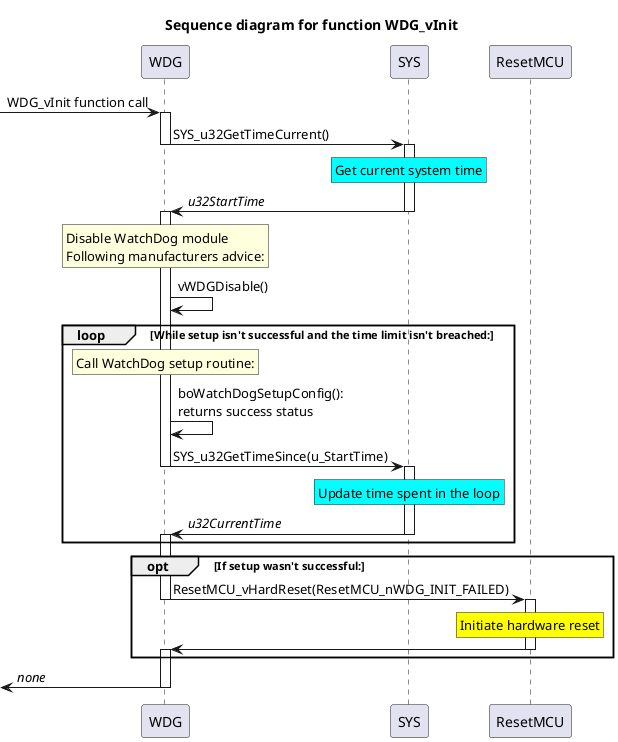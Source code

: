 @startuml inline_umlgraph_1.png
  title "Sequence diagram for function WDG_vInit"
  ->WDG: WDG_vInit function call
  WDG ++
  WDG -> SYS: SYS_u32GetTimeCurrent()
  WDG --
  SYS ++
  rnote over SYS #Cyan: Get current system time
  SYS -> WDG: //u32StartTime//
  SYS --
  WDG ++
  rnote over WDG: Disable WatchDog module\nFollowing manufacturers advice:
  WDG -> WDG: vWDGDisable()
  loop While setup isn't successful and the time limit isn't breached:
    rnote over WDG: Call WatchDog setup routine:
    WDG -> WDG: boWatchDogSetupConfig():\nreturns success status
    WDG -> SYS: SYS_u32GetTimeSince(u_StartTime)
    WDG --
    SYS ++
    rnote over SYS #Cyan: Update time spent in the loop
    SYS -> WDG: //u32CurrentTime//
    SYS --
    WDG ++
  end loop
  opt If setup wasn't successful:
    WDG++
    WDG -> ResetMCU: ResetMCU_vHardReset(ResetMCU_nWDG_INIT_FAILED)
    WDG --
    ResetMCU ++
    rnote over ResetMCU #Yellow: Initiate hardware reset
    ResetMCU -> WDG
    ResetMCU --
    WDG ++
  end opt
    <- WDG: //none//
    WDG --
@enduml
@startuml inline_umlgraph_2.png
    title "Sequence diagram for function boWDGSetupConfig"
    ->WDG: boWDGSetupConfig()
    WDG ++
    rnote over WDG: Fetch data from global structure pWDG_stWatchDogConfig
    WDG -> SYS: SYS_vDisableInterrupt()
    WDG --
    SYS ++
    rnote over SYS: Disable global interrupts
    SYS -> WDG: //none//
    SYS --
    WDG ++
    rnote over WDG: Reset WatchDog timer
    rnote over WDG: Clear WDRF in MCUSR
    rnote over WDG: Write logical one to WDCE and WDE
    rnote over WDG: Setup the WatchDog
    opt If the value of WDTCSR is the same as the one from configuration:
      rnote over WDG: boResult = boTRUE
    end 
    WDG -> SYS: SYS_vEnableInterruts()
    WDG --
    SYS ++
    rnote over SYS: Enable global interrupts
    SYS -> WDG: //none//
    SYS --
    WDG ++
    <- WDG: //boResult//
    WDG --
@enduml
@startuml inline_umlgraph_3.png
    title "Sequence diagram for function vWDGDisable"
    ->WDG: vWDGDisable() function call
    WDG ++
    WDG -> SYS: SYS_vDisableInterrupt()
    WDG --
    SYS ++
    rnote over SYS: Disable global interrupts
    SYS -> WDG: //none//
    SYS --
    WDG ++
    rnote over WDG: Reset WatchDog timer
    rnote over WDG: Clear WDRF in MCUSR
    rnote over WDG: Write logical one to WDCE and WDE
    rnote over WDG: Turn off WDT
    WDG -> SYS: SYS_vEnableInterruts()
    WDG --
    SYS ++
    rnote over SYS: Enable global interrupts
    SYS -> WDG: //none//
    SYS --
    WDG ++
    <- WDG: //none//
    WDG --
@enduml
@startuml inline_umlgraph_4.png
  title "Sequence diagram for function WDG_vInit"
  ->WDG: WDG_vInit function call
  WDG ++
  WDG -> SYS: SYS_u32GetTimeCurrent()
  WDG --
  SYS ++
  rnote over SYS #Cyan: Get current system time
  SYS -> WDG: //u32StartTime//
  SYS --
  WDG ++
  rnote over WDG: Disable WatchDog module\nFollowing manufacturers advice:
  WDG -> WDG: vWDGDisable()
  loop While setup isn't successful and the time limit isn't breached:
    rnote over WDG: Call WatchDog setup routine:
    WDG -> WDG: boWatchDogSetupConfig():\nreturns success status
    WDG -> SYS: SYS_u32GetTimeSince(u_StartTime)
    WDG --
    SYS ++
    rnote over SYS #Cyan: Update time spent in the loop
    SYS -> WDG: //u32CurrentTime//
    SYS --
    WDG ++
  end loop
  opt If setup wasn't successful:
    WDG++
    WDG -> ResetMCU: ResetMCU_vHardReset(ResetMCU_nWDG_INIT_FAILED)
    WDG --
    ResetMCU ++
    rnote over ResetMCU #Yellow: Initiate hardware reset
    ResetMCU -> WDG
    ResetMCU --
    WDG ++
  end opt
    <- WDG: //none//
    WDG --
@enduml
